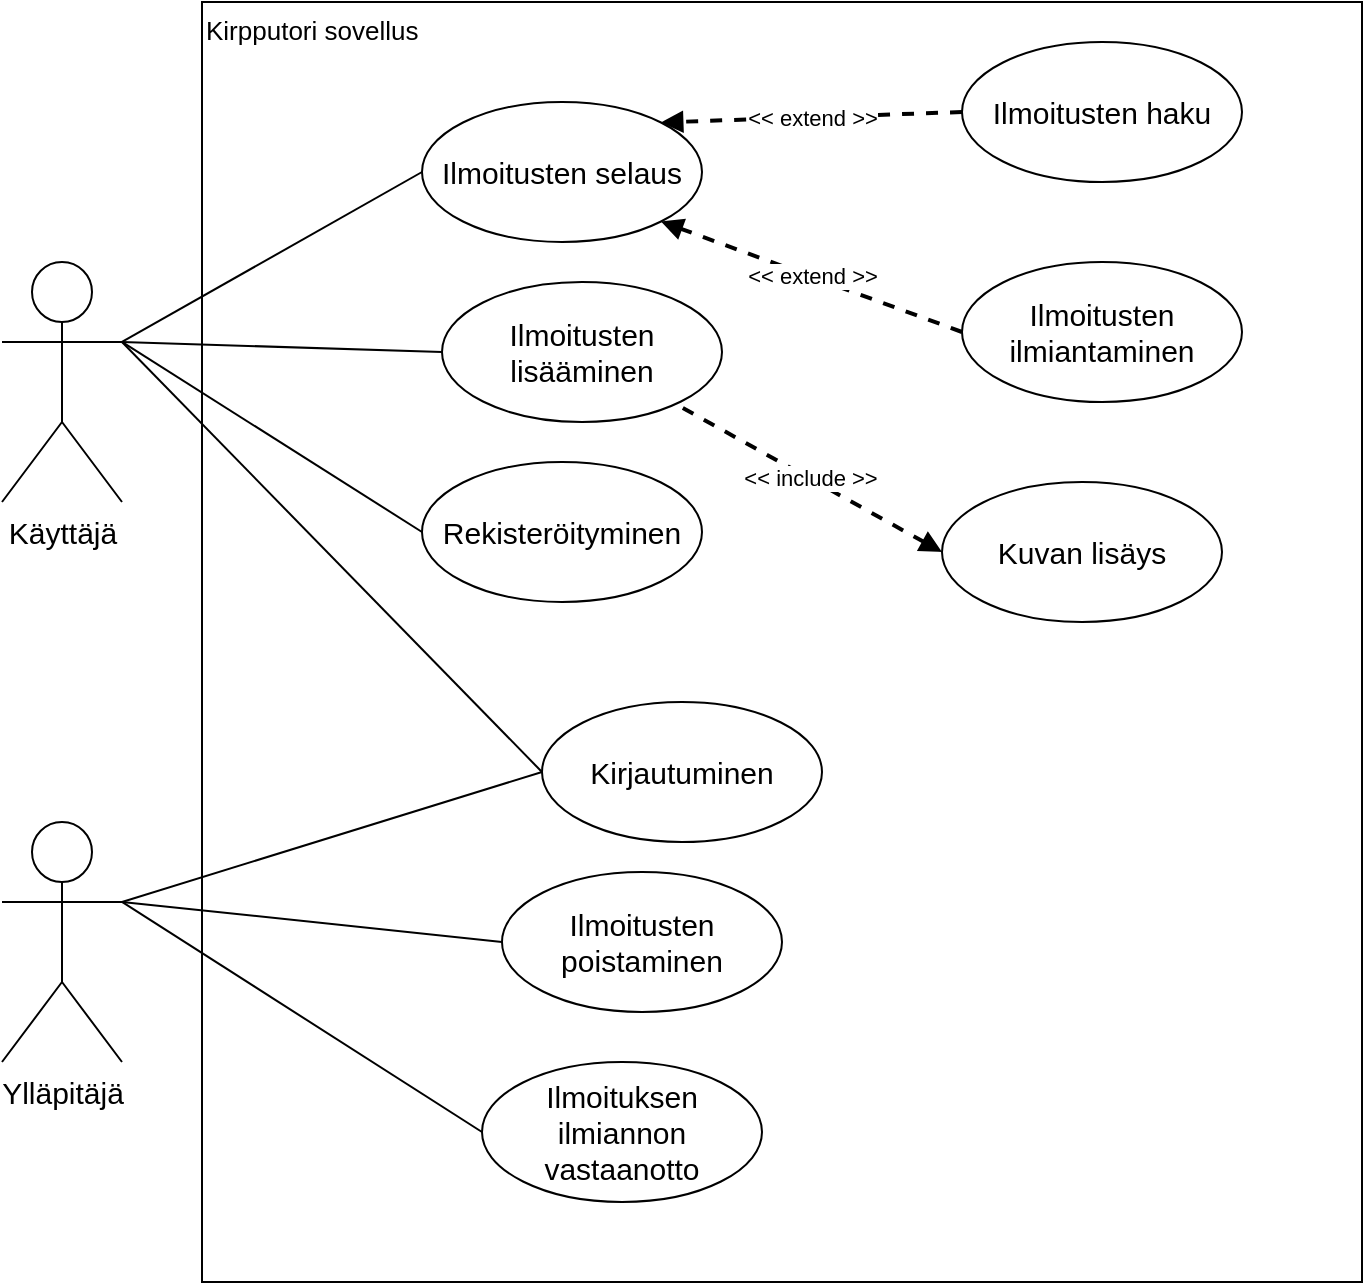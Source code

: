 <mxfile version="15.3.0" type="device"><diagram id="zwQYC3fJgt544b1_t4Qa" name="Page-1"><mxGraphModel dx="1422" dy="800" grid="1" gridSize="10" guides="1" tooltips="1" connect="1" arrows="1" fold="1" page="1" pageScale="1" pageWidth="1169" pageHeight="827" math="0" shadow="0"><root><mxCell id="0"/><mxCell id="1" parent="0"/><mxCell id="YKWHu32iOgfW36QbZ1eo-2" value="Kirpputori sovellus" style="rounded=0;whiteSpace=wrap;html=1;align=left;verticalAlign=top;fontSize=13;" vertex="1" parent="1"><mxGeometry x="220" y="40" width="580" height="640" as="geometry"/></mxCell><mxCell id="YKWHu32iOgfW36QbZ1eo-3" value="Käyttäjä" style="shape=umlActor;verticalLabelPosition=bottom;verticalAlign=top;html=1;fontSize=15;" vertex="1" parent="1"><mxGeometry x="120" y="170" width="60" height="120" as="geometry"/></mxCell><mxCell id="YKWHu32iOgfW36QbZ1eo-5" value="Ylläpitäjä" style="shape=umlActor;verticalLabelPosition=bottom;verticalAlign=top;html=1;fontSize=15;" vertex="1" parent="1"><mxGeometry x="120" y="450" width="60" height="120" as="geometry"/></mxCell><mxCell id="YKWHu32iOgfW36QbZ1eo-10" style="rounded=0;orthogonalLoop=1;jettySize=auto;html=1;exitX=0;exitY=0.5;exitDx=0;exitDy=0;entryX=1;entryY=0.333;entryDx=0;entryDy=0;entryPerimeter=0;fontSize=15;endArrow=none;endFill=0;" edge="1" parent="1" source="YKWHu32iOgfW36QbZ1eo-6" target="YKWHu32iOgfW36QbZ1eo-3"><mxGeometry relative="1" as="geometry"/></mxCell><mxCell id="YKWHu32iOgfW36QbZ1eo-6" value="Ilmoitusten selaus" style="ellipse;whiteSpace=wrap;html=1;fontSize=15;" vertex="1" parent="1"><mxGeometry x="330" y="90" width="140" height="70" as="geometry"/></mxCell><mxCell id="YKWHu32iOgfW36QbZ1eo-11" style="edgeStyle=none;rounded=0;orthogonalLoop=1;jettySize=auto;html=1;exitX=0;exitY=0.5;exitDx=0;exitDy=0;fontSize=15;endArrow=none;endFill=0;" edge="1" parent="1" source="YKWHu32iOgfW36QbZ1eo-7"><mxGeometry relative="1" as="geometry"><mxPoint x="180" y="210" as="targetPoint"/></mxGeometry></mxCell><mxCell id="YKWHu32iOgfW36QbZ1eo-7" value="Ilmoitusten lisääminen" style="ellipse;whiteSpace=wrap;html=1;fontSize=15;" vertex="1" parent="1"><mxGeometry x="340" y="180" width="140" height="70" as="geometry"/></mxCell><mxCell id="YKWHu32iOgfW36QbZ1eo-12" style="edgeStyle=none;rounded=0;orthogonalLoop=1;jettySize=auto;html=1;exitX=0;exitY=0.5;exitDx=0;exitDy=0;entryX=1;entryY=0.333;entryDx=0;entryDy=0;entryPerimeter=0;fontSize=15;endArrow=none;endFill=0;" edge="1" parent="1" source="YKWHu32iOgfW36QbZ1eo-9" target="YKWHu32iOgfW36QbZ1eo-5"><mxGeometry relative="1" as="geometry"/></mxCell><mxCell id="YKWHu32iOgfW36QbZ1eo-9" value="Ilmoitusten poistaminen" style="ellipse;whiteSpace=wrap;html=1;fontSize=15;" vertex="1" parent="1"><mxGeometry x="370" y="475" width="140" height="70" as="geometry"/></mxCell><mxCell id="YKWHu32iOgfW36QbZ1eo-14" style="edgeStyle=none;rounded=0;orthogonalLoop=1;jettySize=auto;html=1;exitX=0;exitY=0.5;exitDx=0;exitDy=0;entryX=1;entryY=0.333;entryDx=0;entryDy=0;entryPerimeter=0;fontSize=15;endArrow=none;endFill=0;" edge="1" parent="1" source="YKWHu32iOgfW36QbZ1eo-13" target="YKWHu32iOgfW36QbZ1eo-5"><mxGeometry relative="1" as="geometry"/></mxCell><mxCell id="YKWHu32iOgfW36QbZ1eo-15" style="edgeStyle=none;rounded=0;orthogonalLoop=1;jettySize=auto;html=1;exitX=0;exitY=0.5;exitDx=0;exitDy=0;fontSize=15;endArrow=none;endFill=0;" edge="1" parent="1" source="YKWHu32iOgfW36QbZ1eo-13"><mxGeometry relative="1" as="geometry"><mxPoint x="180" y="210" as="targetPoint"/></mxGeometry></mxCell><mxCell id="YKWHu32iOgfW36QbZ1eo-13" value="Kirjautuminen" style="ellipse;whiteSpace=wrap;html=1;fontSize=15;" vertex="1" parent="1"><mxGeometry x="390" y="390" width="140" height="70" as="geometry"/></mxCell><mxCell id="YKWHu32iOgfW36QbZ1eo-18" value="&amp;lt;&amp;lt; include &amp;gt;&amp;gt;" style="edgeStyle=none;rounded=0;orthogonalLoop=1;jettySize=auto;html=1;exitX=0;exitY=0.5;exitDx=0;exitDy=0;fontSize=11;endArrow=none;endFill=0;dashed=1;strokeWidth=2;startArrow=block;startFill=1;" edge="1" parent="1" source="YKWHu32iOgfW36QbZ1eo-16" target="YKWHu32iOgfW36QbZ1eo-7"><mxGeometry relative="1" as="geometry"/></mxCell><mxCell id="YKWHu32iOgfW36QbZ1eo-16" value="Kuvan lisäys" style="ellipse;whiteSpace=wrap;html=1;fontSize=15;" vertex="1" parent="1"><mxGeometry x="590" y="280" width="140" height="70" as="geometry"/></mxCell><mxCell id="YKWHu32iOgfW36QbZ1eo-21" value="&amp;lt;&amp;lt; extend &amp;gt;&amp;gt;" style="edgeStyle=none;rounded=0;orthogonalLoop=1;jettySize=auto;html=1;exitX=0;exitY=0.5;exitDx=0;exitDy=0;entryX=1;entryY=0;entryDx=0;entryDy=0;dashed=1;fontSize=11;startArrow=none;startFill=0;endArrow=block;endFill=1;strokeWidth=2;" edge="1" parent="1" source="YKWHu32iOgfW36QbZ1eo-20" target="YKWHu32iOgfW36QbZ1eo-6"><mxGeometry relative="1" as="geometry"/></mxCell><mxCell id="YKWHu32iOgfW36QbZ1eo-20" value="Ilmoitusten haku" style="ellipse;whiteSpace=wrap;html=1;fontSize=15;" vertex="1" parent="1"><mxGeometry x="600" y="60" width="140" height="70" as="geometry"/></mxCell><mxCell id="YKWHu32iOgfW36QbZ1eo-23" value="&amp;lt;&amp;lt; extend &amp;gt;&amp;gt;" style="edgeStyle=none;rounded=0;orthogonalLoop=1;jettySize=auto;html=1;exitX=0;exitY=0.5;exitDx=0;exitDy=0;entryX=1;entryY=1;entryDx=0;entryDy=0;dashed=1;fontSize=11;startArrow=none;startFill=0;endArrow=block;endFill=1;strokeWidth=2;" edge="1" parent="1" source="YKWHu32iOgfW36QbZ1eo-22" target="YKWHu32iOgfW36QbZ1eo-6"><mxGeometry relative="1" as="geometry"/></mxCell><mxCell id="YKWHu32iOgfW36QbZ1eo-22" value="Ilmoitusten ilmiantaminen" style="ellipse;whiteSpace=wrap;html=1;fontSize=15;" vertex="1" parent="1"><mxGeometry x="600" y="170" width="140" height="70" as="geometry"/></mxCell><mxCell id="YKWHu32iOgfW36QbZ1eo-25" style="edgeStyle=none;rounded=0;orthogonalLoop=1;jettySize=auto;html=1;exitX=0;exitY=0.5;exitDx=0;exitDy=0;entryX=1;entryY=0.333;entryDx=0;entryDy=0;entryPerimeter=0;fontSize=11;startArrow=none;startFill=0;endArrow=none;endFill=0;strokeWidth=1;" edge="1" parent="1" source="YKWHu32iOgfW36QbZ1eo-24" target="YKWHu32iOgfW36QbZ1eo-5"><mxGeometry relative="1" as="geometry"/></mxCell><mxCell id="YKWHu32iOgfW36QbZ1eo-24" value="Ilmoituksen ilmiannon vastaanotto" style="ellipse;whiteSpace=wrap;html=1;fontSize=15;" vertex="1" parent="1"><mxGeometry x="360" y="570" width="140" height="70" as="geometry"/></mxCell><mxCell id="YKWHu32iOgfW36QbZ1eo-28" style="edgeStyle=none;rounded=0;orthogonalLoop=1;jettySize=auto;html=1;exitX=0;exitY=0.5;exitDx=0;exitDy=0;entryX=1;entryY=0.333;entryDx=0;entryDy=0;entryPerimeter=0;fontSize=13;startArrow=none;startFill=0;endArrow=none;endFill=0;strokeWidth=1;" edge="1" parent="1" source="YKWHu32iOgfW36QbZ1eo-27" target="YKWHu32iOgfW36QbZ1eo-3"><mxGeometry relative="1" as="geometry"/></mxCell><mxCell id="YKWHu32iOgfW36QbZ1eo-27" value="Rekisteröityminen" style="ellipse;whiteSpace=wrap;html=1;fontSize=15;" vertex="1" parent="1"><mxGeometry x="330" y="270" width="140" height="70" as="geometry"/></mxCell></root></mxGraphModel></diagram></mxfile>